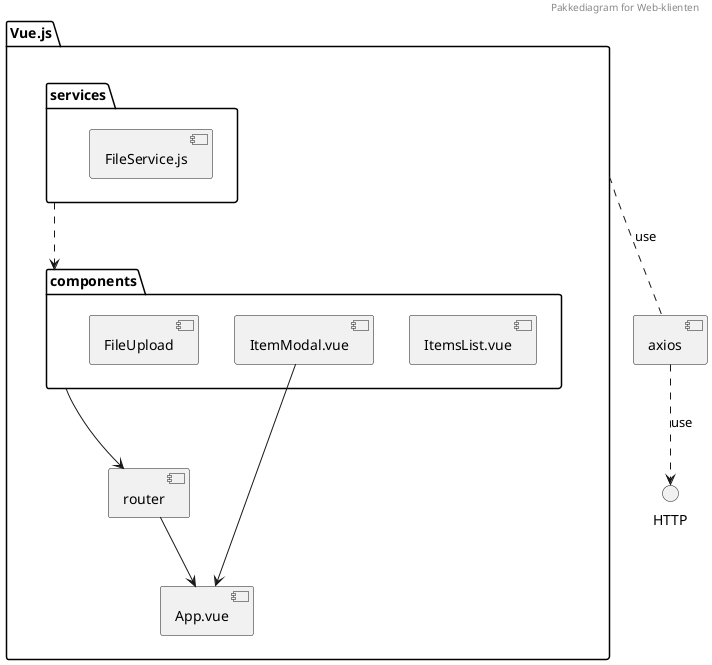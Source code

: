 @startuml
header Pakkediagram for Web-klienten

package Vue.js {
[App.vue]

component router {

}
router --> App.vue

package components {
    [ItemsList.vue]
    [ItemModal.vue]
    [FileUpload]
}
components --> router

package services {
    [FileService.js]
}
services ..> components

ItemModal.vue --> App.vue
}
component axios {

}
axios ..> HTTP : use
Vue.js .. axios : use
@enduml